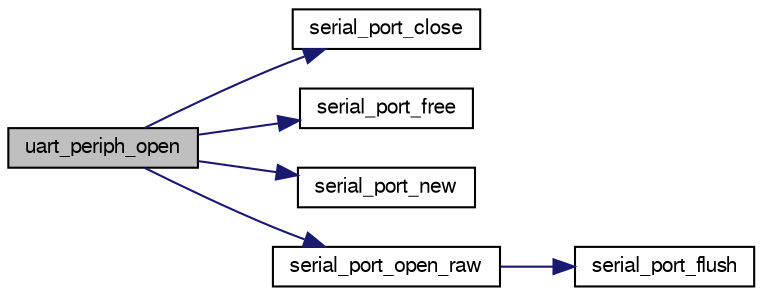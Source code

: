 digraph "uart_periph_open"
{
  edge [fontname="FreeSans",fontsize="10",labelfontname="FreeSans",labelfontsize="10"];
  node [fontname="FreeSans",fontsize="10",shape=record];
  rankdir="LR";
  Node1 [label="uart_periph_open",height=0.2,width=0.4,color="black", fillcolor="grey75", style="filled", fontcolor="black"];
  Node1 -> Node2 [color="midnightblue",fontsize="10",style="solid",fontname="FreeSans"];
  Node2 [label="serial_port_close",height=0.2,width=0.4,color="black", fillcolor="white", style="filled",URL="$serial__port_8c.html#a436c287d25989f374ec728048a371b93"];
  Node1 -> Node3 [color="midnightblue",fontsize="10",style="solid",fontname="FreeSans"];
  Node3 [label="serial_port_free",height=0.2,width=0.4,color="black", fillcolor="white", style="filled",URL="$serial__port_8c.html#a2c010011ea7396568f40b0137dcbf646"];
  Node1 -> Node4 [color="midnightblue",fontsize="10",style="solid",fontname="FreeSans"];
  Node4 [label="serial_port_new",height=0.2,width=0.4,color="black", fillcolor="white", style="filled",URL="$serial__port_8c.html#aee75c3cee5e5beaef3f9b1a692d3633c"];
  Node1 -> Node5 [color="midnightblue",fontsize="10",style="solid",fontname="FreeSans"];
  Node5 [label="serial_port_open_raw",height=0.2,width=0.4,color="black", fillcolor="white", style="filled",URL="$serial__port_8c.html#a69092c80559cd279bfd046d53b25fefd"];
  Node5 -> Node6 [color="midnightblue",fontsize="10",style="solid",fontname="FreeSans"];
  Node6 [label="serial_port_flush",height=0.2,width=0.4,color="black", fillcolor="white", style="filled",URL="$serial__port_8c.html#afafe7988057b4462cafea02de41b6488"];
}
